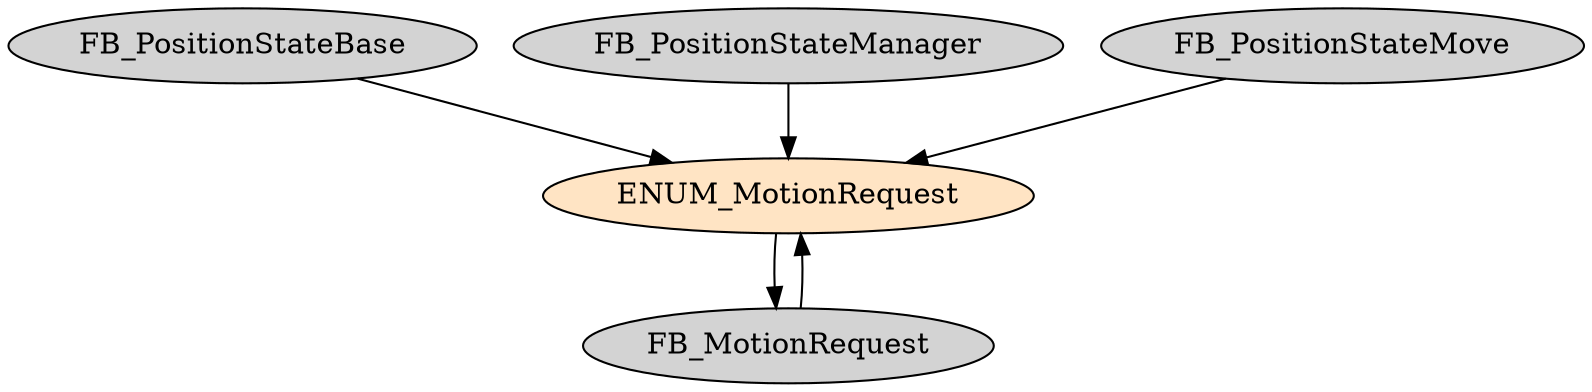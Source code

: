 digraph ENUM_MotionRequest {
     node [style=filled]
    ENUM_MotionRequest [fillcolor = bisque];
    ENUM_MotionRequest -> FB_MotionRequest;
    FB_MotionRequest -> ENUM_MotionRequest;
    FB_PositionStateBase -> ENUM_MotionRequest;
    FB_PositionStateManager -> ENUM_MotionRequest;
    FB_PositionStateMove -> ENUM_MotionRequest;
}
